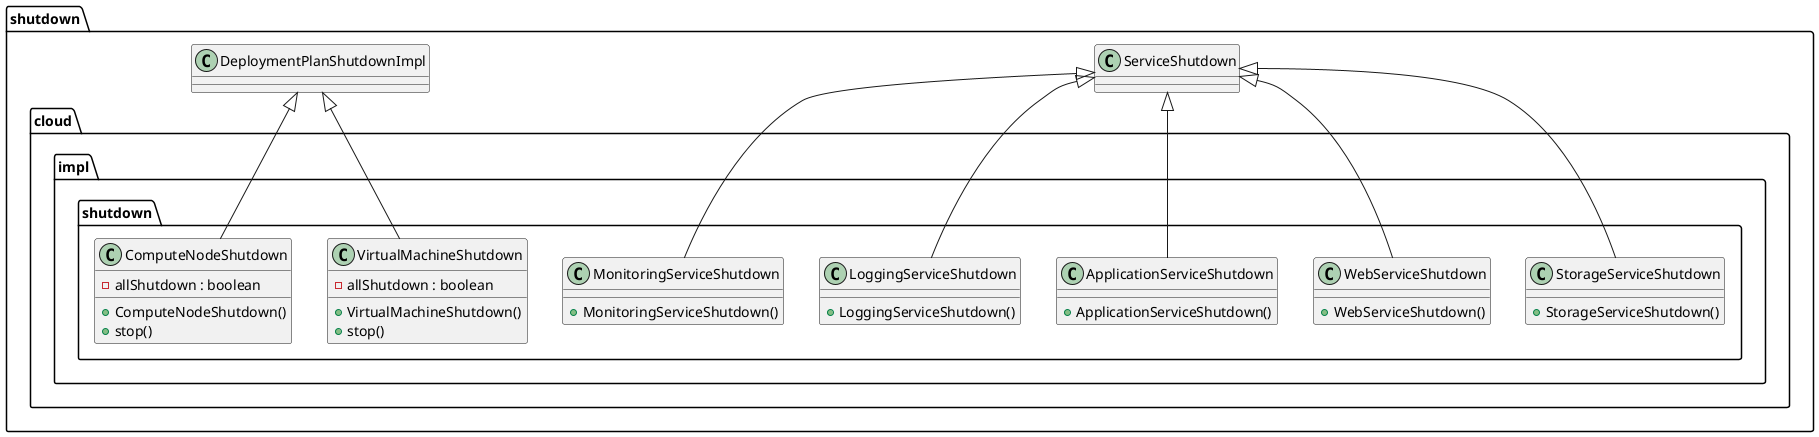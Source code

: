 @startuml

package shutdown{

    class cloud.impl.shutdown.ApplicationServiceShutdown  extends ServiceShutdown{
        + ApplicationServiceShutdown()
    }




    class cloud.impl.shutdown.ComputeNodeShutdown extends DeploymentPlanShutdownImpl{
        - allShutdown : boolean
        + ComputeNodeShutdown()
        + stop()
    }




    class cloud.impl.shutdown.LoggingServiceShutdown extends ServiceShutdown{
        + LoggingServiceShutdown()
    }




    class cloud.impl.shutdown.MonitoringServiceShutdown  extends ServiceShutdown{
        + MonitoringServiceShutdown()
    }



    class cloud.impl.shutdown.StorageServiceShutdown extends ServiceShutdown{
        + StorageServiceShutdown()
    }




    class cloud.impl.shutdown.VirtualMachineShutdown extends DeploymentPlanShutdownImpl{
        - allShutdown : boolean
        + VirtualMachineShutdown()
        + stop()
    }




    class cloud.impl.shutdown.WebServiceShutdown extends ServiceShutdown{
        + WebServiceShutdown()
    }

}
@enduml